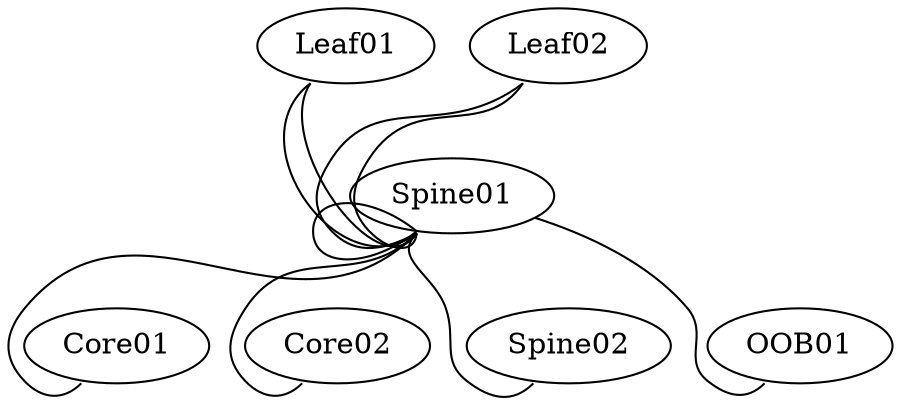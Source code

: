 graph dc1 {
   "Spine01":"swp20s1" -- "Core01":"swp11"
   "Spine01":"swp20s2" -- "Core02":"swp11"
   "Spine01":"swp1" -- "Spine02":"swp1"
   "Spine01":"swp3" -- "Spine01":"swp4"
   "Spine01":"eth0" -- "OOB01":"swp1"
   "Leaf01":"swp43" -- "Spine01":"swp32s0"
   "Leaf01":"swp44" -- "Spine01":"swp32s1"
   "Leaf02":"swp43" -- "Spine01":"swp32s2"
   "Leaf02":"swp44" -- "Spine01":"swp32s3"
}

